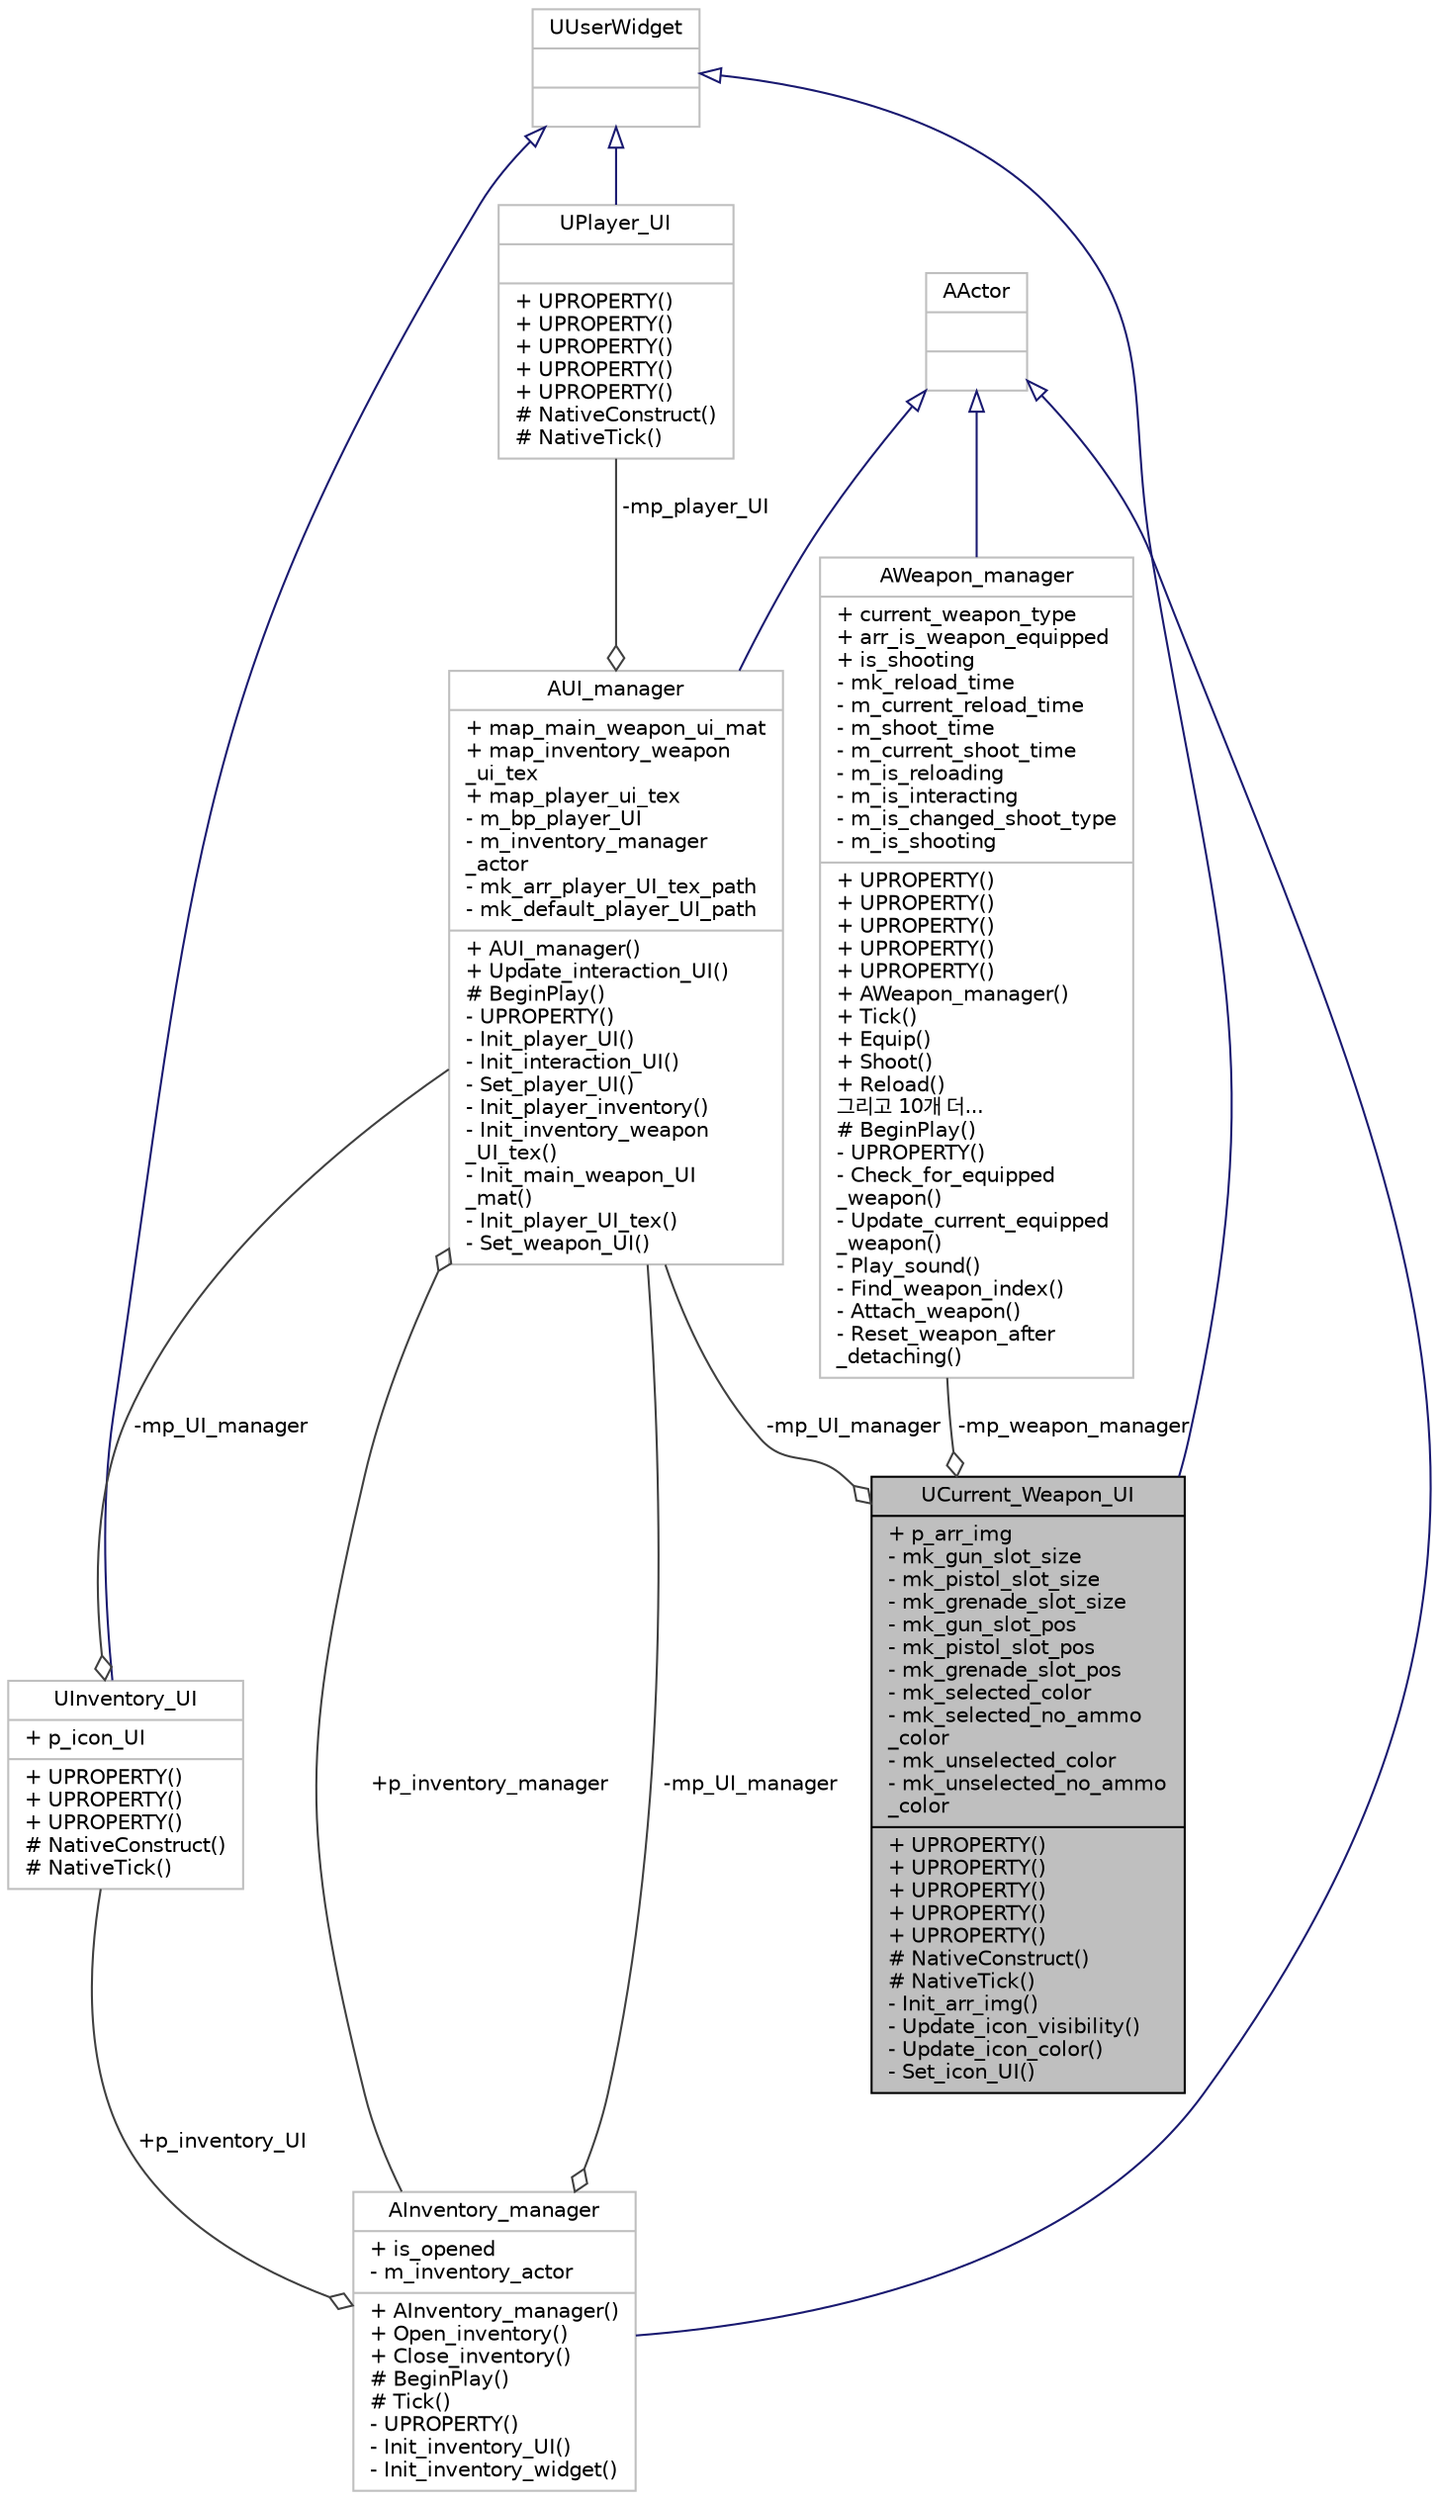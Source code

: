 digraph "UCurrent_Weapon_UI"
{
 // LATEX_PDF_SIZE
  edge [fontname="Helvetica",fontsize="10",labelfontname="Helvetica",labelfontsize="10"];
  node [fontname="Helvetica",fontsize="10",shape=record];
  Node1 [label="{UCurrent_Weapon_UI\n|+ p_arr_img\l- mk_gun_slot_size\l- mk_pistol_slot_size\l- mk_grenade_slot_size\l- mk_gun_slot_pos\l- mk_pistol_slot_pos\l- mk_grenade_slot_pos\l- mk_selected_color\l- mk_selected_no_ammo\l_color\l- mk_unselected_color\l- mk_unselected_no_ammo\l_color\l|+ UPROPERTY()\l+ UPROPERTY()\l+ UPROPERTY()\l+ UPROPERTY()\l+ UPROPERTY()\l# NativeConstruct()\l# NativeTick()\l- Init_arr_img()\l- Update_icon_visibility()\l- Update_icon_color()\l- Set_icon_UI()\l}",height=0.2,width=0.4,color="black", fillcolor="grey75", style="filled", fontcolor="black",tooltip=" "];
  Node2 -> Node1 [dir="back",color="midnightblue",fontsize="10",style="solid",arrowtail="onormal",fontname="Helvetica"];
  Node2 [label="{UUserWidget\n||}",height=0.2,width=0.4,color="grey75", fillcolor="white", style="filled",tooltip=" "];
  Node3 -> Node1 [color="grey25",fontsize="10",style="solid",label=" -mp_UI_manager" ,arrowhead="odiamond",fontname="Helvetica"];
  Node3 [label="{AUI_manager\n|+ map_main_weapon_ui_mat\l+ map_inventory_weapon\l_ui_tex\l+ map_player_ui_tex\l- m_bp_player_UI\l- m_inventory_manager\l_actor\l- mk_arr_player_UI_tex_path\l- mk_default_player_UI_path\l|+ AUI_manager()\l+ Update_interaction_UI()\l# BeginPlay()\l- UPROPERTY()\l- Init_player_UI()\l- Init_interaction_UI()\l- Set_player_UI()\l- Init_player_inventory()\l- Init_inventory_weapon\l_UI_tex()\l- Init_main_weapon_UI\l_mat()\l- Init_player_UI_tex()\l- Set_weapon_UI()\l}",height=0.2,width=0.4,color="grey75", fillcolor="white", style="filled",URL="$class_a_u_i__manager.html",tooltip=" "];
  Node4 -> Node3 [dir="back",color="midnightblue",fontsize="10",style="solid",arrowtail="onormal",fontname="Helvetica"];
  Node4 [label="{AActor\n||}",height=0.2,width=0.4,color="grey75", fillcolor="white", style="filled",tooltip=" "];
  Node5 -> Node3 [color="grey25",fontsize="10",style="solid",label=" -mp_player_UI" ,arrowhead="odiamond",fontname="Helvetica"];
  Node5 [label="{UPlayer_UI\n||+ UPROPERTY()\l+ UPROPERTY()\l+ UPROPERTY()\l+ UPROPERTY()\l+ UPROPERTY()\l# NativeConstruct()\l# NativeTick()\l}",height=0.2,width=0.4,color="grey75", fillcolor="white", style="filled",URL="$class_u_player___u_i.html",tooltip=" "];
  Node2 -> Node5 [dir="back",color="midnightblue",fontsize="10",style="solid",arrowtail="onormal",fontname="Helvetica"];
  Node6 -> Node3 [color="grey25",fontsize="10",style="solid",label=" +p_inventory_manager" ,arrowhead="odiamond",fontname="Helvetica"];
  Node6 [label="{AInventory_manager\n|+ is_opened\l- m_inventory_actor\l|+ AInventory_manager()\l+ Open_inventory()\l+ Close_inventory()\l# BeginPlay()\l# Tick()\l- UPROPERTY()\l- Init_inventory_UI()\l- Init_inventory_widget()\l}",height=0.2,width=0.4,color="grey75", fillcolor="white", style="filled",URL="$class_a_inventory__manager.html",tooltip=" "];
  Node4 -> Node6 [dir="back",color="midnightblue",fontsize="10",style="solid",arrowtail="onormal",fontname="Helvetica"];
  Node3 -> Node6 [color="grey25",fontsize="10",style="solid",label=" -mp_UI_manager" ,arrowhead="odiamond",fontname="Helvetica"];
  Node7 -> Node6 [color="grey25",fontsize="10",style="solid",label=" +p_inventory_UI" ,arrowhead="odiamond",fontname="Helvetica"];
  Node7 [label="{UInventory_UI\n|+ p_icon_UI\l|+ UPROPERTY()\l+ UPROPERTY()\l+ UPROPERTY()\l# NativeConstruct()\l# NativeTick()\l}",height=0.2,width=0.4,color="grey75", fillcolor="white", style="filled",URL="$class_u_inventory___u_i.html",tooltip=" "];
  Node2 -> Node7 [dir="back",color="midnightblue",fontsize="10",style="solid",arrowtail="onormal",fontname="Helvetica"];
  Node3 -> Node7 [color="grey25",fontsize="10",style="solid",label=" -mp_UI_manager" ,arrowhead="odiamond",fontname="Helvetica"];
  Node8 -> Node1 [color="grey25",fontsize="10",style="solid",label=" -mp_weapon_manager" ,arrowhead="odiamond",fontname="Helvetica"];
  Node8 [label="{AWeapon_manager\n|+ current_weapon_type\l+ arr_is_weapon_equipped\l+ is_shooting\l- mk_reload_time\l- m_current_reload_time\l- m_shoot_time\l- m_current_shoot_time\l- m_is_reloading\l- m_is_interacting\l- m_is_changed_shoot_type\l- m_is_shooting\l|+ UPROPERTY()\l+ UPROPERTY()\l+ UPROPERTY()\l+ UPROPERTY()\l+ UPROPERTY()\l+ AWeapon_manager()\l+ Tick()\l+ Equip()\l+ Shoot()\l+ Reload()\l그리고 10개 더...\l# BeginPlay()\l- UPROPERTY()\l- Check_for_equipped\l_weapon()\l- Update_current_equipped\l_weapon()\l- Play_sound()\l- Find_weapon_index()\l- Attach_weapon()\l- Reset_weapon_after\l_detaching()\l}",height=0.2,width=0.4,color="grey75", fillcolor="white", style="filled",URL="$class_a_weapon__manager.html",tooltip=" "];
  Node4 -> Node8 [dir="back",color="midnightblue",fontsize="10",style="solid",arrowtail="onormal",fontname="Helvetica"];
}
